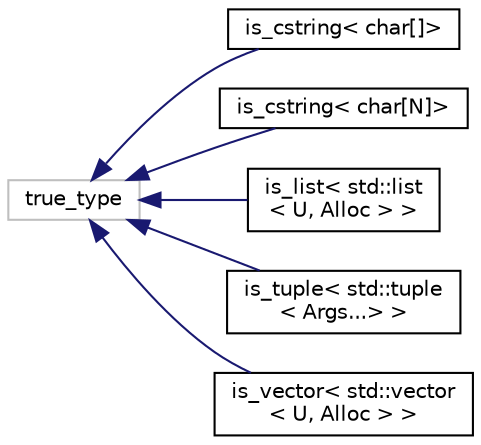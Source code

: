 digraph "Graphical Class Hierarchy"
{
  edge [fontname="Helvetica",fontsize="10",labelfontname="Helvetica",labelfontsize="10"];
  node [fontname="Helvetica",fontsize="10",shape=record];
  rankdir="LR";
  Node1 [label="true_type",height=0.2,width=0.4,color="grey75", fillcolor="white", style="filled"];
  Node1 -> Node2 [dir="back",color="midnightblue",fontsize="10",style="solid",fontname="Helvetica"];
  Node2 [label="is_cstring\< char[]\>",height=0.2,width=0.4,color="black", fillcolor="white", style="filled",URL="$structis__cstring_3_01char[]_4.html"];
  Node1 -> Node3 [dir="back",color="midnightblue",fontsize="10",style="solid",fontname="Helvetica"];
  Node3 [label="is_cstring\< char[N]\>",height=0.2,width=0.4,color="black", fillcolor="white", style="filled",URL="$structis__cstring_3_01char[N]_4.html",tooltip="test if template parameter is c-style string "];
  Node1 -> Node4 [dir="back",color="midnightblue",fontsize="10",style="solid",fontname="Helvetica"];
  Node4 [label="is_list\< std::list\l\< U, Alloc \> \>",height=0.2,width=0.4,color="black", fillcolor="white", style="filled",URL="$structis__list_3_01std_1_1list_3_01U_00_01Alloc_01_4_01_4.html",tooltip="test if template parameter is std::list "];
  Node1 -> Node5 [dir="back",color="midnightblue",fontsize="10",style="solid",fontname="Helvetica"];
  Node5 [label="is_tuple\< std::tuple\l\< Args...\> \>",height=0.2,width=0.4,color="black", fillcolor="white", style="filled",URL="$structis__tuple_3_01std_1_1tuple_3_01Args_8_8_8_4_01_4.html",tooltip="test if template parameter is std::tuple "];
  Node1 -> Node6 [dir="back",color="midnightblue",fontsize="10",style="solid",fontname="Helvetica"];
  Node6 [label="is_vector\< std::vector\l\< U, Alloc \> \>",height=0.2,width=0.4,color="black", fillcolor="white", style="filled",URL="$structis__vector_3_01std_1_1vector_3_01U_00_01Alloc_01_4_01_4.html",tooltip="test if template parameter is std::vector "];
}
